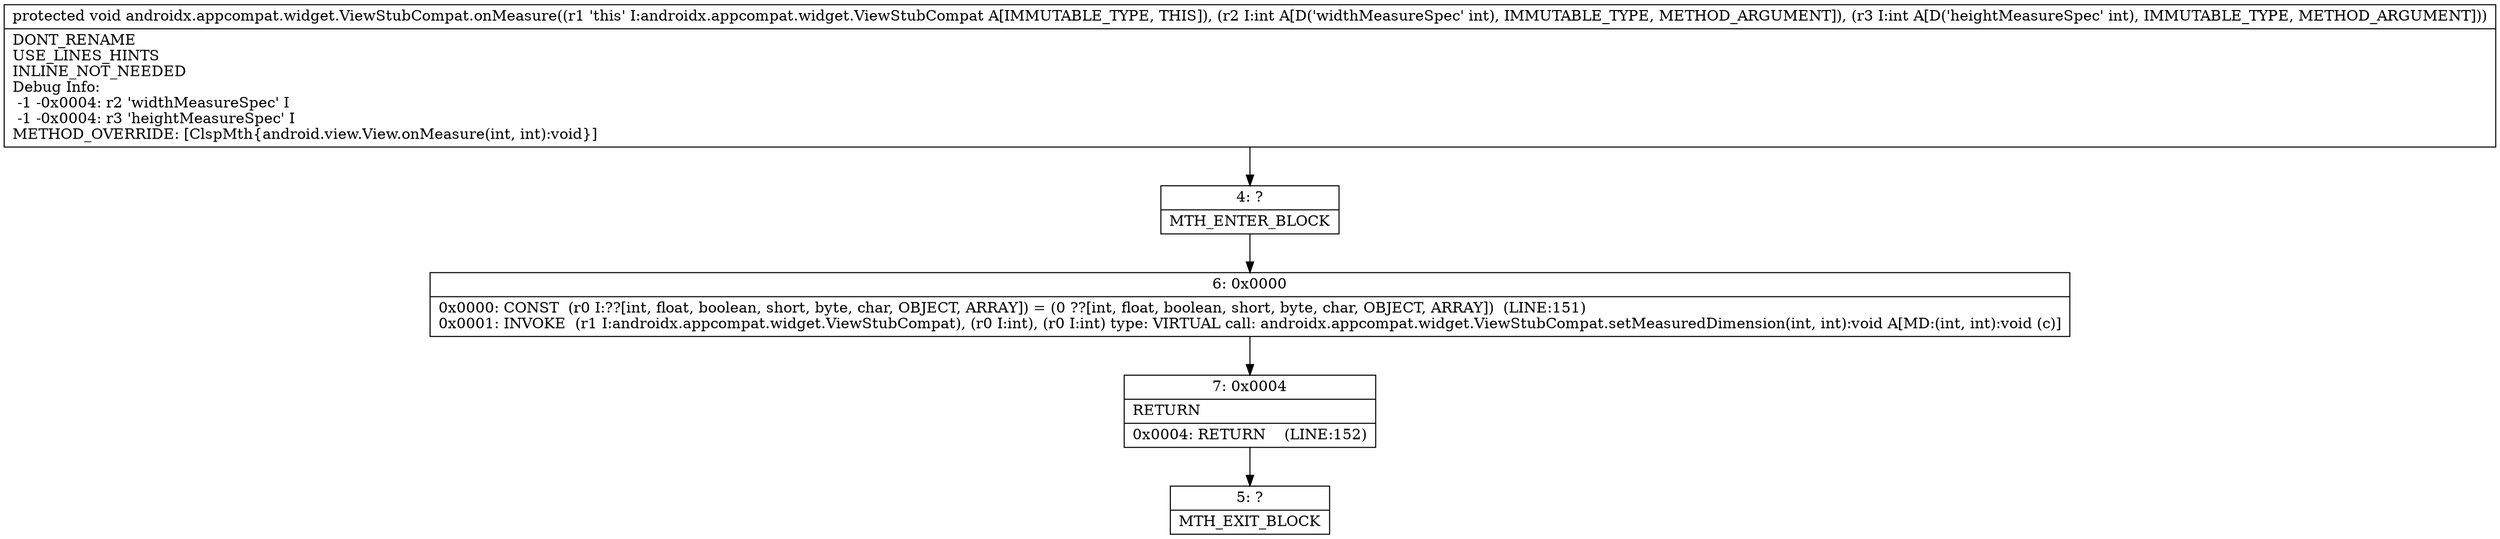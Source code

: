 digraph "CFG forandroidx.appcompat.widget.ViewStubCompat.onMeasure(II)V" {
Node_4 [shape=record,label="{4\:\ ?|MTH_ENTER_BLOCK\l}"];
Node_6 [shape=record,label="{6\:\ 0x0000|0x0000: CONST  (r0 I:??[int, float, boolean, short, byte, char, OBJECT, ARRAY]) = (0 ??[int, float, boolean, short, byte, char, OBJECT, ARRAY])  (LINE:151)\l0x0001: INVOKE  (r1 I:androidx.appcompat.widget.ViewStubCompat), (r0 I:int), (r0 I:int) type: VIRTUAL call: androidx.appcompat.widget.ViewStubCompat.setMeasuredDimension(int, int):void A[MD:(int, int):void (c)]\l}"];
Node_7 [shape=record,label="{7\:\ 0x0004|RETURN\l|0x0004: RETURN    (LINE:152)\l}"];
Node_5 [shape=record,label="{5\:\ ?|MTH_EXIT_BLOCK\l}"];
MethodNode[shape=record,label="{protected void androidx.appcompat.widget.ViewStubCompat.onMeasure((r1 'this' I:androidx.appcompat.widget.ViewStubCompat A[IMMUTABLE_TYPE, THIS]), (r2 I:int A[D('widthMeasureSpec' int), IMMUTABLE_TYPE, METHOD_ARGUMENT]), (r3 I:int A[D('heightMeasureSpec' int), IMMUTABLE_TYPE, METHOD_ARGUMENT]))  | DONT_RENAME\lUSE_LINES_HINTS\lINLINE_NOT_NEEDED\lDebug Info:\l  \-1 \-0x0004: r2 'widthMeasureSpec' I\l  \-1 \-0x0004: r3 'heightMeasureSpec' I\lMETHOD_OVERRIDE: [ClspMth\{android.view.View.onMeasure(int, int):void\}]\l}"];
MethodNode -> Node_4;Node_4 -> Node_6;
Node_6 -> Node_7;
Node_7 -> Node_5;
}

